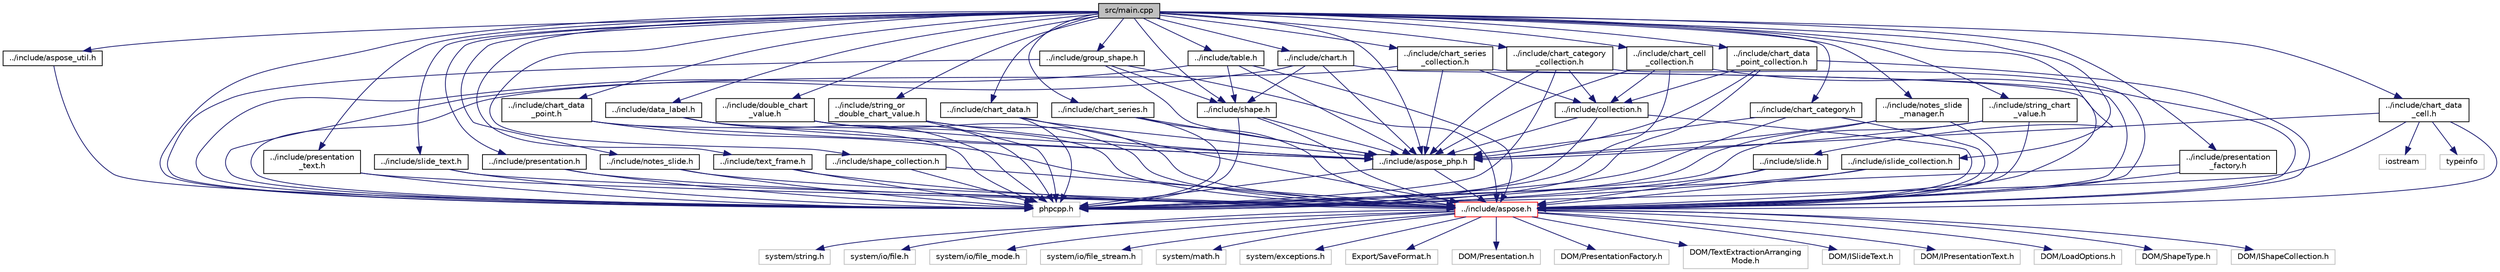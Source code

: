 digraph "src/main.cpp"
{
 // LATEX_PDF_SIZE
  edge [fontname="Helvetica",fontsize="10",labelfontname="Helvetica",labelfontsize="10"];
  node [fontname="Helvetica",fontsize="10",shape=record];
  Node1 [label="src/main.cpp",height=0.2,width=0.4,color="black", fillcolor="grey75", style="filled", fontcolor="black",tooltip="Main entry, PHP extension registration functions."];
  Node1 -> Node2 [color="midnightblue",fontsize="10",style="solid",fontname="Helvetica"];
  Node2 [label="phpcpp.h",height=0.2,width=0.4,color="grey75", fillcolor="white", style="filled",tooltip=" "];
  Node1 -> Node3 [color="midnightblue",fontsize="10",style="solid",fontname="Helvetica"];
  Node3 [label="../include/aspose_util.h",height=0.2,width=0.4,color="black", fillcolor="white", style="filled",URL="$aspose__util_8h.html",tooltip=" "];
  Node3 -> Node2 [color="midnightblue",fontsize="10",style="solid",fontname="Helvetica"];
  Node1 -> Node4 [color="midnightblue",fontsize="10",style="solid",fontname="Helvetica"];
  Node4 [label="../include/presentation.h",height=0.2,width=0.4,color="black", fillcolor="white", style="filled",URL="$presentation_8h.html",tooltip=" "];
  Node4 -> Node2 [color="midnightblue",fontsize="10",style="solid",fontname="Helvetica"];
  Node4 -> Node5 [color="midnightblue",fontsize="10",style="solid",fontname="Helvetica"];
  Node5 [label="../include/aspose.h",height=0.2,width=0.4,color="red", fillcolor="white", style="filled",URL="$aspose_8h.html",tooltip=" "];
  Node5 -> Node6 [color="midnightblue",fontsize="10",style="solid",fontname="Helvetica"];
  Node6 [label="system/string.h",height=0.2,width=0.4,color="grey75", fillcolor="white", style="filled",tooltip=" "];
  Node5 -> Node7 [color="midnightblue",fontsize="10",style="solid",fontname="Helvetica"];
  Node7 [label="system/io/file.h",height=0.2,width=0.4,color="grey75", fillcolor="white", style="filled",tooltip=" "];
  Node5 -> Node8 [color="midnightblue",fontsize="10",style="solid",fontname="Helvetica"];
  Node8 [label="system/io/file_mode.h",height=0.2,width=0.4,color="grey75", fillcolor="white", style="filled",tooltip=" "];
  Node5 -> Node9 [color="midnightblue",fontsize="10",style="solid",fontname="Helvetica"];
  Node9 [label="system/io/file_stream.h",height=0.2,width=0.4,color="grey75", fillcolor="white", style="filled",tooltip=" "];
  Node5 -> Node10 [color="midnightblue",fontsize="10",style="solid",fontname="Helvetica"];
  Node10 [label="system/math.h",height=0.2,width=0.4,color="grey75", fillcolor="white", style="filled",tooltip=" "];
  Node5 -> Node11 [color="midnightblue",fontsize="10",style="solid",fontname="Helvetica"];
  Node11 [label="system/exceptions.h",height=0.2,width=0.4,color="grey75", fillcolor="white", style="filled",tooltip=" "];
  Node5 -> Node12 [color="midnightblue",fontsize="10",style="solid",fontname="Helvetica"];
  Node12 [label="Export/SaveFormat.h",height=0.2,width=0.4,color="grey75", fillcolor="white", style="filled",tooltip=" "];
  Node5 -> Node13 [color="midnightblue",fontsize="10",style="solid",fontname="Helvetica"];
  Node13 [label="DOM/Presentation.h",height=0.2,width=0.4,color="grey75", fillcolor="white", style="filled",tooltip=" "];
  Node5 -> Node14 [color="midnightblue",fontsize="10",style="solid",fontname="Helvetica"];
  Node14 [label="DOM/PresentationFactory.h",height=0.2,width=0.4,color="grey75", fillcolor="white", style="filled",tooltip=" "];
  Node5 -> Node15 [color="midnightblue",fontsize="10",style="solid",fontname="Helvetica"];
  Node15 [label="DOM/TextExtractionArranging\lMode.h",height=0.2,width=0.4,color="grey75", fillcolor="white", style="filled",tooltip=" "];
  Node5 -> Node16 [color="midnightblue",fontsize="10",style="solid",fontname="Helvetica"];
  Node16 [label="DOM/ISlideText.h",height=0.2,width=0.4,color="grey75", fillcolor="white", style="filled",tooltip=" "];
  Node5 -> Node17 [color="midnightblue",fontsize="10",style="solid",fontname="Helvetica"];
  Node17 [label="DOM/IPresentationText.h",height=0.2,width=0.4,color="grey75", fillcolor="white", style="filled",tooltip=" "];
  Node5 -> Node18 [color="midnightblue",fontsize="10",style="solid",fontname="Helvetica"];
  Node18 [label="DOM/LoadOptions.h",height=0.2,width=0.4,color="grey75", fillcolor="white", style="filled",tooltip=" "];
  Node5 -> Node19 [color="midnightblue",fontsize="10",style="solid",fontname="Helvetica"];
  Node19 [label="DOM/ShapeType.h",height=0.2,width=0.4,color="grey75", fillcolor="white", style="filled",tooltip=" "];
  Node5 -> Node20 [color="midnightblue",fontsize="10",style="solid",fontname="Helvetica"];
  Node20 [label="DOM/IShapeCollection.h",height=0.2,width=0.4,color="grey75", fillcolor="white", style="filled",tooltip=" "];
  Node1 -> Node306 [color="midnightblue",fontsize="10",style="solid",fontname="Helvetica"];
  Node306 [label="../include/islide_collection.h",height=0.2,width=0.4,color="black", fillcolor="white", style="filled",URL="$islide__collection_8h.html",tooltip=" "];
  Node306 -> Node2 [color="midnightblue",fontsize="10",style="solid",fontname="Helvetica"];
  Node306 -> Node5 [color="midnightblue",fontsize="10",style="solid",fontname="Helvetica"];
  Node1 -> Node307 [color="midnightblue",fontsize="10",style="solid",fontname="Helvetica"];
  Node307 [label="../include/presentation\l_factory.h",height=0.2,width=0.4,color="black", fillcolor="white", style="filled",URL="$presentation__factory_8h.html",tooltip=" "];
  Node307 -> Node2 [color="midnightblue",fontsize="10",style="solid",fontname="Helvetica"];
  Node307 -> Node5 [color="midnightblue",fontsize="10",style="solid",fontname="Helvetica"];
  Node1 -> Node308 [color="midnightblue",fontsize="10",style="solid",fontname="Helvetica"];
  Node308 [label="../include/presentation\l_text.h",height=0.2,width=0.4,color="black", fillcolor="white", style="filled",URL="$presentation__text_8h.html",tooltip=" "];
  Node308 -> Node2 [color="midnightblue",fontsize="10",style="solid",fontname="Helvetica"];
  Node308 -> Node5 [color="midnightblue",fontsize="10",style="solid",fontname="Helvetica"];
  Node1 -> Node309 [color="midnightblue",fontsize="10",style="solid",fontname="Helvetica"];
  Node309 [label="../include/slide_text.h",height=0.2,width=0.4,color="black", fillcolor="white", style="filled",URL="$slide__text_8h.html",tooltip=" "];
  Node309 -> Node2 [color="midnightblue",fontsize="10",style="solid",fontname="Helvetica"];
  Node309 -> Node5 [color="midnightblue",fontsize="10",style="solid",fontname="Helvetica"];
  Node1 -> Node310 [color="midnightblue",fontsize="10",style="solid",fontname="Helvetica"];
  Node310 [label="../include/notes_slide\l_manager.h",height=0.2,width=0.4,color="black", fillcolor="white", style="filled",URL="$notes__slide__manager_8h.html",tooltip=" "];
  Node310 -> Node2 [color="midnightblue",fontsize="10",style="solid",fontname="Helvetica"];
  Node310 -> Node311 [color="midnightblue",fontsize="10",style="solid",fontname="Helvetica"];
  Node311 [label="../include/aspose_php.h",height=0.2,width=0.4,color="black", fillcolor="white", style="filled",URL="$aspose__php_8h.html",tooltip=" "];
  Node311 -> Node5 [color="midnightblue",fontsize="10",style="solid",fontname="Helvetica"];
  Node311 -> Node2 [color="midnightblue",fontsize="10",style="solid",fontname="Helvetica"];
  Node310 -> Node5 [color="midnightblue",fontsize="10",style="solid",fontname="Helvetica"];
  Node1 -> Node312 [color="midnightblue",fontsize="10",style="solid",fontname="Helvetica"];
  Node312 [label="../include/notes_slide.h",height=0.2,width=0.4,color="black", fillcolor="white", style="filled",URL="$notes__slide_8h.html",tooltip=" "];
  Node312 -> Node2 [color="midnightblue",fontsize="10",style="solid",fontname="Helvetica"];
  Node312 -> Node5 [color="midnightblue",fontsize="10",style="solid",fontname="Helvetica"];
  Node1 -> Node313 [color="midnightblue",fontsize="10",style="solid",fontname="Helvetica"];
  Node313 [label="../include/text_frame.h",height=0.2,width=0.4,color="black", fillcolor="white", style="filled",URL="$text__frame_8h.html",tooltip=" "];
  Node313 -> Node2 [color="midnightblue",fontsize="10",style="solid",fontname="Helvetica"];
  Node313 -> Node5 [color="midnightblue",fontsize="10",style="solid",fontname="Helvetica"];
  Node1 -> Node314 [color="midnightblue",fontsize="10",style="solid",fontname="Helvetica"];
  Node314 [label="../include/shape_collection.h",height=0.2,width=0.4,color="black", fillcolor="white", style="filled",URL="$shape__collection_8h.html",tooltip=" "];
  Node314 -> Node2 [color="midnightblue",fontsize="10",style="solid",fontname="Helvetica"];
  Node314 -> Node5 [color="midnightblue",fontsize="10",style="solid",fontname="Helvetica"];
  Node1 -> Node315 [color="midnightblue",fontsize="10",style="solid",fontname="Helvetica"];
  Node315 [label="../include/slide.h",height=0.2,width=0.4,color="black", fillcolor="white", style="filled",URL="$slide_8h.html",tooltip=" "];
  Node315 -> Node2 [color="midnightblue",fontsize="10",style="solid",fontname="Helvetica"];
  Node315 -> Node5 [color="midnightblue",fontsize="10",style="solid",fontname="Helvetica"];
  Node1 -> Node316 [color="midnightblue",fontsize="10",style="solid",fontname="Helvetica"];
  Node316 [label="../include/shape.h",height=0.2,width=0.4,color="black", fillcolor="white", style="filled",URL="$shape_8h.html",tooltip=" "];
  Node316 -> Node2 [color="midnightblue",fontsize="10",style="solid",fontname="Helvetica"];
  Node316 -> Node5 [color="midnightblue",fontsize="10",style="solid",fontname="Helvetica"];
  Node316 -> Node311 [color="midnightblue",fontsize="10",style="solid",fontname="Helvetica"];
  Node1 -> Node317 [color="midnightblue",fontsize="10",style="solid",fontname="Helvetica"];
  Node317 [label="../include/group_shape.h",height=0.2,width=0.4,color="black", fillcolor="white", style="filled",URL="$group__shape_8h.html",tooltip=" "];
  Node317 -> Node2 [color="midnightblue",fontsize="10",style="solid",fontname="Helvetica"];
  Node317 -> Node5 [color="midnightblue",fontsize="10",style="solid",fontname="Helvetica"];
  Node317 -> Node311 [color="midnightblue",fontsize="10",style="solid",fontname="Helvetica"];
  Node317 -> Node316 [color="midnightblue",fontsize="10",style="solid",fontname="Helvetica"];
  Node1 -> Node318 [color="midnightblue",fontsize="10",style="solid",fontname="Helvetica"];
  Node318 [label="../include/chart.h",height=0.2,width=0.4,color="black", fillcolor="white", style="filled",URL="$chart_8h.html",tooltip=" "];
  Node318 -> Node2 [color="midnightblue",fontsize="10",style="solid",fontname="Helvetica"];
  Node318 -> Node5 [color="midnightblue",fontsize="10",style="solid",fontname="Helvetica"];
  Node318 -> Node311 [color="midnightblue",fontsize="10",style="solid",fontname="Helvetica"];
  Node318 -> Node316 [color="midnightblue",fontsize="10",style="solid",fontname="Helvetica"];
  Node1 -> Node319 [color="midnightblue",fontsize="10",style="solid",fontname="Helvetica"];
  Node319 [label="../include/table.h",height=0.2,width=0.4,color="black", fillcolor="white", style="filled",URL="$table_8h.html",tooltip=" "];
  Node319 -> Node2 [color="midnightblue",fontsize="10",style="solid",fontname="Helvetica"];
  Node319 -> Node5 [color="midnightblue",fontsize="10",style="solid",fontname="Helvetica"];
  Node319 -> Node311 [color="midnightblue",fontsize="10",style="solid",fontname="Helvetica"];
  Node319 -> Node316 [color="midnightblue",fontsize="10",style="solid",fontname="Helvetica"];
  Node1 -> Node320 [color="midnightblue",fontsize="10",style="solid",fontname="Helvetica"];
  Node320 [label="../include/chart_data.h",height=0.2,width=0.4,color="black", fillcolor="white", style="filled",URL="$chart__data_8h.html",tooltip=" "];
  Node320 -> Node2 [color="midnightblue",fontsize="10",style="solid",fontname="Helvetica"];
  Node320 -> Node5 [color="midnightblue",fontsize="10",style="solid",fontname="Helvetica"];
  Node320 -> Node311 [color="midnightblue",fontsize="10",style="solid",fontname="Helvetica"];
  Node1 -> Node321 [color="midnightblue",fontsize="10",style="solid",fontname="Helvetica"];
  Node321 [label="../include/chart_series\l_collection.h",height=0.2,width=0.4,color="black", fillcolor="white", style="filled",URL="$chart__series__collection_8h.html",tooltip=" "];
  Node321 -> Node2 [color="midnightblue",fontsize="10",style="solid",fontname="Helvetica"];
  Node321 -> Node5 [color="midnightblue",fontsize="10",style="solid",fontname="Helvetica"];
  Node321 -> Node322 [color="midnightblue",fontsize="10",style="solid",fontname="Helvetica"];
  Node322 [label="../include/collection.h",height=0.2,width=0.4,color="black", fillcolor="white", style="filled",URL="$collection_8h.html",tooltip=" "];
  Node322 -> Node2 [color="midnightblue",fontsize="10",style="solid",fontname="Helvetica"];
  Node322 -> Node5 [color="midnightblue",fontsize="10",style="solid",fontname="Helvetica"];
  Node322 -> Node311 [color="midnightblue",fontsize="10",style="solid",fontname="Helvetica"];
  Node321 -> Node311 [color="midnightblue",fontsize="10",style="solid",fontname="Helvetica"];
  Node1 -> Node323 [color="midnightblue",fontsize="10",style="solid",fontname="Helvetica"];
  Node323 [label="../include/chart_series.h",height=0.2,width=0.4,color="black", fillcolor="white", style="filled",URL="$chart__series_8h.html",tooltip=" "];
  Node323 -> Node2 [color="midnightblue",fontsize="10",style="solid",fontname="Helvetica"];
  Node323 -> Node5 [color="midnightblue",fontsize="10",style="solid",fontname="Helvetica"];
  Node323 -> Node311 [color="midnightblue",fontsize="10",style="solid",fontname="Helvetica"];
  Node1 -> Node324 [color="midnightblue",fontsize="10",style="solid",fontname="Helvetica"];
  Node324 [label="../include/chart_category\l_collection.h",height=0.2,width=0.4,color="black", fillcolor="white", style="filled",URL="$chart__category__collection_8h.html",tooltip=" "];
  Node324 -> Node2 [color="midnightblue",fontsize="10",style="solid",fontname="Helvetica"];
  Node324 -> Node5 [color="midnightblue",fontsize="10",style="solid",fontname="Helvetica"];
  Node324 -> Node322 [color="midnightblue",fontsize="10",style="solid",fontname="Helvetica"];
  Node324 -> Node311 [color="midnightblue",fontsize="10",style="solid",fontname="Helvetica"];
  Node1 -> Node325 [color="midnightblue",fontsize="10",style="solid",fontname="Helvetica"];
  Node325 [label="../include/chart_category.h",height=0.2,width=0.4,color="black", fillcolor="white", style="filled",URL="$chart__category_8h.html",tooltip=" "];
  Node325 -> Node2 [color="midnightblue",fontsize="10",style="solid",fontname="Helvetica"];
  Node325 -> Node5 [color="midnightblue",fontsize="10",style="solid",fontname="Helvetica"];
  Node325 -> Node311 [color="midnightblue",fontsize="10",style="solid",fontname="Helvetica"];
  Node1 -> Node326 [color="midnightblue",fontsize="10",style="solid",fontname="Helvetica"];
  Node326 [label="../include/chart_data\l_cell.h",height=0.2,width=0.4,color="black", fillcolor="white", style="filled",URL="$chart__data__cell_8h.html",tooltip=" "];
  Node326 -> Node2 [color="midnightblue",fontsize="10",style="solid",fontname="Helvetica"];
  Node326 -> Node5 [color="midnightblue",fontsize="10",style="solid",fontname="Helvetica"];
  Node326 -> Node311 [color="midnightblue",fontsize="10",style="solid",fontname="Helvetica"];
  Node326 -> Node327 [color="midnightblue",fontsize="10",style="solid",fontname="Helvetica"];
  Node327 [label="iostream",height=0.2,width=0.4,color="grey75", fillcolor="white", style="filled",tooltip=" "];
  Node326 -> Node328 [color="midnightblue",fontsize="10",style="solid",fontname="Helvetica"];
  Node328 [label="typeinfo",height=0.2,width=0.4,color="grey75", fillcolor="white", style="filled",tooltip=" "];
  Node1 -> Node329 [color="midnightblue",fontsize="10",style="solid",fontname="Helvetica"];
  Node329 [label="../include/string_chart\l_value.h",height=0.2,width=0.4,color="black", fillcolor="white", style="filled",URL="$string__chart__value_8h.html",tooltip=" "];
  Node329 -> Node2 [color="midnightblue",fontsize="10",style="solid",fontname="Helvetica"];
  Node329 -> Node5 [color="midnightblue",fontsize="10",style="solid",fontname="Helvetica"];
  Node329 -> Node311 [color="midnightblue",fontsize="10",style="solid",fontname="Helvetica"];
  Node1 -> Node330 [color="midnightblue",fontsize="10",style="solid",fontname="Helvetica"];
  Node330 [label="../include/chart_cell\l_collection.h",height=0.2,width=0.4,color="black", fillcolor="white", style="filled",URL="$chart__cell__collection_8h.html",tooltip=" "];
  Node330 -> Node2 [color="midnightblue",fontsize="10",style="solid",fontname="Helvetica"];
  Node330 -> Node5 [color="midnightblue",fontsize="10",style="solid",fontname="Helvetica"];
  Node330 -> Node322 [color="midnightblue",fontsize="10",style="solid",fontname="Helvetica"];
  Node330 -> Node311 [color="midnightblue",fontsize="10",style="solid",fontname="Helvetica"];
  Node1 -> Node331 [color="midnightblue",fontsize="10",style="solid",fontname="Helvetica"];
  Node331 [label="../include/chart_data\l_point_collection.h",height=0.2,width=0.4,color="black", fillcolor="white", style="filled",URL="$chart__data__point__collection_8h.html",tooltip=" "];
  Node331 -> Node2 [color="midnightblue",fontsize="10",style="solid",fontname="Helvetica"];
  Node331 -> Node5 [color="midnightblue",fontsize="10",style="solid",fontname="Helvetica"];
  Node331 -> Node322 [color="midnightblue",fontsize="10",style="solid",fontname="Helvetica"];
  Node331 -> Node311 [color="midnightblue",fontsize="10",style="solid",fontname="Helvetica"];
  Node1 -> Node332 [color="midnightblue",fontsize="10",style="solid",fontname="Helvetica"];
  Node332 [label="../include/chart_data\l_point.h",height=0.2,width=0.4,color="black", fillcolor="white", style="filled",URL="$chart__data__point_8h.html",tooltip=" "];
  Node332 -> Node2 [color="midnightblue",fontsize="10",style="solid",fontname="Helvetica"];
  Node332 -> Node5 [color="midnightblue",fontsize="10",style="solid",fontname="Helvetica"];
  Node332 -> Node311 [color="midnightblue",fontsize="10",style="solid",fontname="Helvetica"];
  Node1 -> Node333 [color="midnightblue",fontsize="10",style="solid",fontname="Helvetica"];
  Node333 [label="../include/data_label.h",height=0.2,width=0.4,color="black", fillcolor="white", style="filled",URL="$data__label_8h.html",tooltip=" "];
  Node333 -> Node2 [color="midnightblue",fontsize="10",style="solid",fontname="Helvetica"];
  Node333 -> Node5 [color="midnightblue",fontsize="10",style="solid",fontname="Helvetica"];
  Node333 -> Node311 [color="midnightblue",fontsize="10",style="solid",fontname="Helvetica"];
  Node1 -> Node334 [color="midnightblue",fontsize="10",style="solid",fontname="Helvetica"];
  Node334 [label="../include/double_chart\l_value.h",height=0.2,width=0.4,color="black", fillcolor="white", style="filled",URL="$double__chart__value_8h.html",tooltip=" "];
  Node334 -> Node2 [color="midnightblue",fontsize="10",style="solid",fontname="Helvetica"];
  Node334 -> Node5 [color="midnightblue",fontsize="10",style="solid",fontname="Helvetica"];
  Node334 -> Node311 [color="midnightblue",fontsize="10",style="solid",fontname="Helvetica"];
  Node1 -> Node335 [color="midnightblue",fontsize="10",style="solid",fontname="Helvetica"];
  Node335 [label="../include/string_or\l_double_chart_value.h",height=0.2,width=0.4,color="black", fillcolor="white", style="filled",URL="$string__or__double__chart__value_8h.html",tooltip=" "];
  Node335 -> Node2 [color="midnightblue",fontsize="10",style="solid",fontname="Helvetica"];
  Node335 -> Node5 [color="midnightblue",fontsize="10",style="solid",fontname="Helvetica"];
  Node335 -> Node311 [color="midnightblue",fontsize="10",style="solid",fontname="Helvetica"];
  Node1 -> Node311 [color="midnightblue",fontsize="10",style="solid",fontname="Helvetica"];
}
